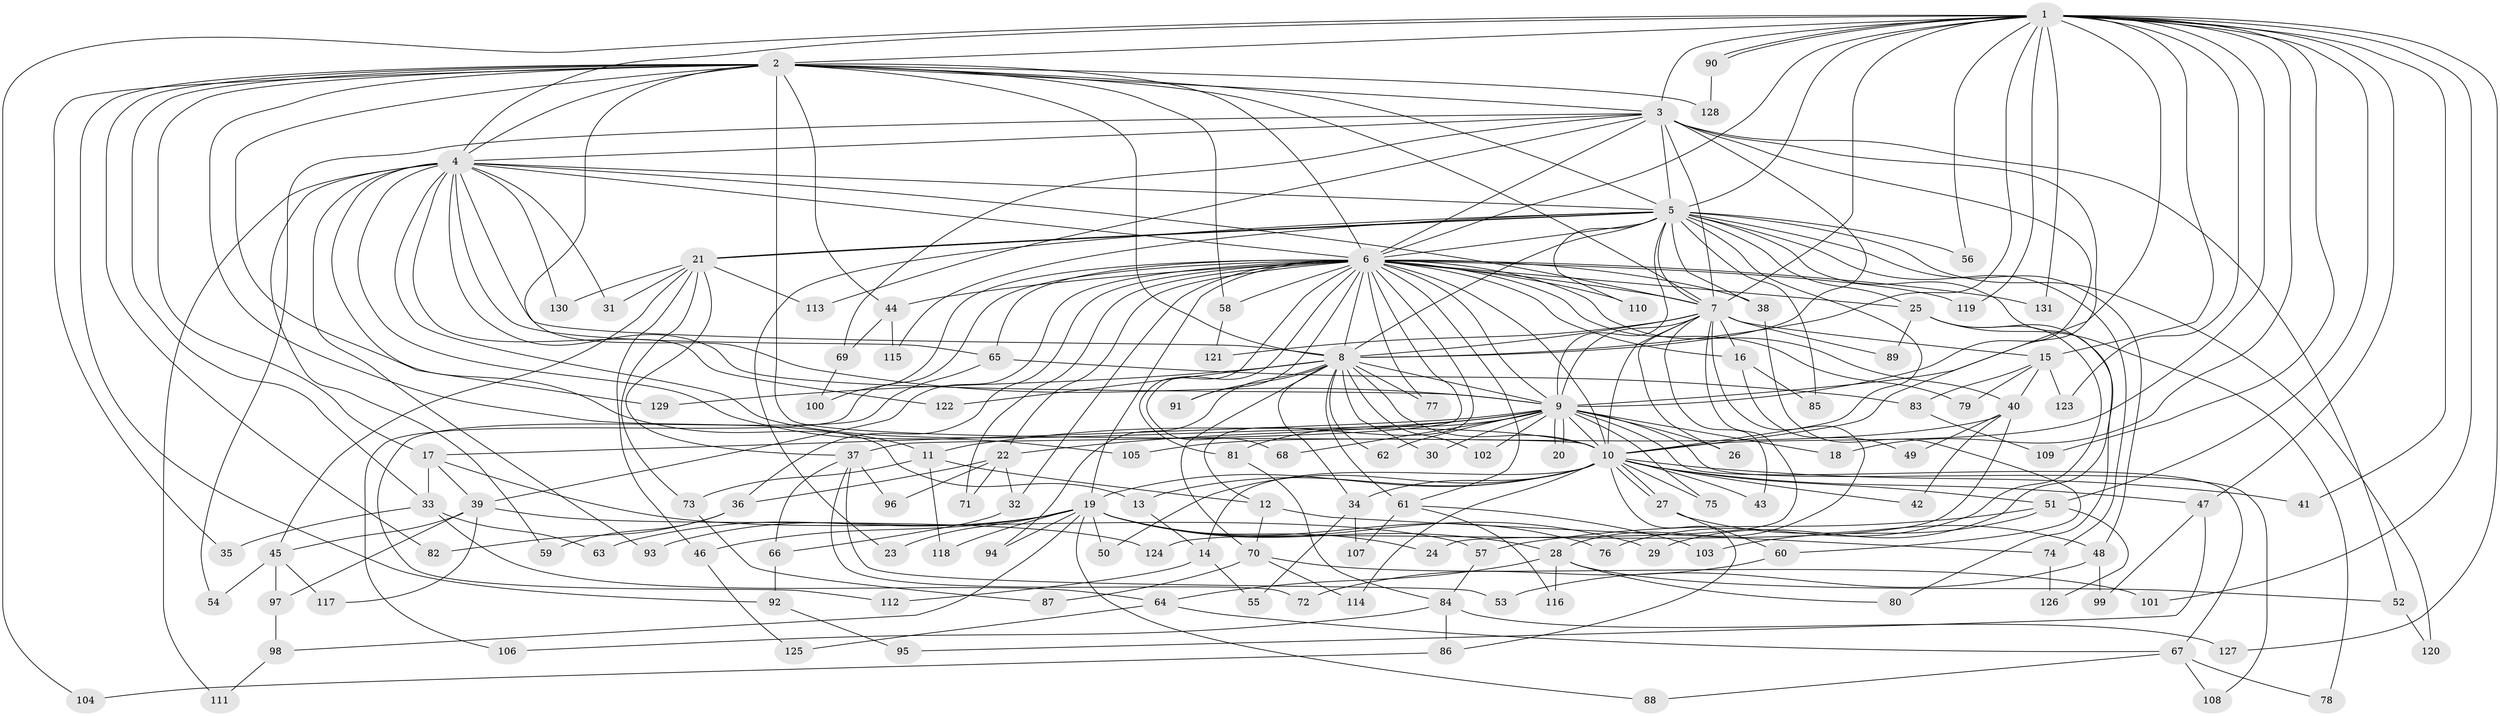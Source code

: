 // Generated by graph-tools (version 1.1) at 2025/25/03/09/25 03:25:45]
// undirected, 131 vertices, 287 edges
graph export_dot {
graph [start="1"]
  node [color=gray90,style=filled];
  1;
  2;
  3;
  4;
  5;
  6;
  7;
  8;
  9;
  10;
  11;
  12;
  13;
  14;
  15;
  16;
  17;
  18;
  19;
  20;
  21;
  22;
  23;
  24;
  25;
  26;
  27;
  28;
  29;
  30;
  31;
  32;
  33;
  34;
  35;
  36;
  37;
  38;
  39;
  40;
  41;
  42;
  43;
  44;
  45;
  46;
  47;
  48;
  49;
  50;
  51;
  52;
  53;
  54;
  55;
  56;
  57;
  58;
  59;
  60;
  61;
  62;
  63;
  64;
  65;
  66;
  67;
  68;
  69;
  70;
  71;
  72;
  73;
  74;
  75;
  76;
  77;
  78;
  79;
  80;
  81;
  82;
  83;
  84;
  85;
  86;
  87;
  88;
  89;
  90;
  91;
  92;
  93;
  94;
  95;
  96;
  97;
  98;
  99;
  100;
  101;
  102;
  103;
  104;
  105;
  106;
  107;
  108;
  109;
  110;
  111;
  112;
  113;
  114;
  115;
  116;
  117;
  118;
  119;
  120;
  121;
  122;
  123;
  124;
  125;
  126;
  127;
  128;
  129;
  130;
  131;
  1 -- 2;
  1 -- 3;
  1 -- 4;
  1 -- 5;
  1 -- 6;
  1 -- 7;
  1 -- 8;
  1 -- 9;
  1 -- 10;
  1 -- 15;
  1 -- 18;
  1 -- 41;
  1 -- 47;
  1 -- 51;
  1 -- 56;
  1 -- 90;
  1 -- 90;
  1 -- 101;
  1 -- 104;
  1 -- 109;
  1 -- 119;
  1 -- 123;
  1 -- 127;
  1 -- 131;
  2 -- 3;
  2 -- 4;
  2 -- 5;
  2 -- 6;
  2 -- 7;
  2 -- 8;
  2 -- 9;
  2 -- 10;
  2 -- 13;
  2 -- 17;
  2 -- 33;
  2 -- 35;
  2 -- 44;
  2 -- 58;
  2 -- 82;
  2 -- 92;
  2 -- 128;
  2 -- 129;
  3 -- 4;
  3 -- 5;
  3 -- 6;
  3 -- 7;
  3 -- 8;
  3 -- 9;
  3 -- 10;
  3 -- 52;
  3 -- 54;
  3 -- 69;
  3 -- 113;
  4 -- 5;
  4 -- 6;
  4 -- 7;
  4 -- 8;
  4 -- 9;
  4 -- 10;
  4 -- 11;
  4 -- 31;
  4 -- 59;
  4 -- 65;
  4 -- 93;
  4 -- 105;
  4 -- 111;
  4 -- 122;
  4 -- 130;
  5 -- 6;
  5 -- 7;
  5 -- 8;
  5 -- 9;
  5 -- 10;
  5 -- 21;
  5 -- 21;
  5 -- 23;
  5 -- 25;
  5 -- 29;
  5 -- 38;
  5 -- 48;
  5 -- 56;
  5 -- 74;
  5 -- 85;
  5 -- 110;
  5 -- 115;
  5 -- 120;
  6 -- 7;
  6 -- 8;
  6 -- 9;
  6 -- 10;
  6 -- 12;
  6 -- 16;
  6 -- 19;
  6 -- 22;
  6 -- 25;
  6 -- 32;
  6 -- 36;
  6 -- 37;
  6 -- 38;
  6 -- 39;
  6 -- 40;
  6 -- 44;
  6 -- 58;
  6 -- 61;
  6 -- 65;
  6 -- 68;
  6 -- 71;
  6 -- 77;
  6 -- 79;
  6 -- 81;
  6 -- 91;
  6 -- 100;
  6 -- 106;
  6 -- 110;
  6 -- 119;
  6 -- 131;
  7 -- 8;
  7 -- 9;
  7 -- 10;
  7 -- 15;
  7 -- 16;
  7 -- 24;
  7 -- 26;
  7 -- 28;
  7 -- 43;
  7 -- 89;
  7 -- 121;
  8 -- 9;
  8 -- 10;
  8 -- 30;
  8 -- 34;
  8 -- 61;
  8 -- 62;
  8 -- 70;
  8 -- 77;
  8 -- 91;
  8 -- 94;
  8 -- 102;
  8 -- 122;
  8 -- 129;
  9 -- 10;
  9 -- 11;
  9 -- 17;
  9 -- 18;
  9 -- 20;
  9 -- 20;
  9 -- 22;
  9 -- 26;
  9 -- 30;
  9 -- 62;
  9 -- 67;
  9 -- 68;
  9 -- 75;
  9 -- 81;
  9 -- 102;
  9 -- 108;
  10 -- 13;
  10 -- 14;
  10 -- 19;
  10 -- 27;
  10 -- 27;
  10 -- 34;
  10 -- 41;
  10 -- 42;
  10 -- 43;
  10 -- 47;
  10 -- 50;
  10 -- 51;
  10 -- 75;
  10 -- 86;
  10 -- 114;
  11 -- 12;
  11 -- 73;
  11 -- 118;
  12 -- 70;
  12 -- 74;
  13 -- 14;
  14 -- 55;
  14 -- 112;
  15 -- 40;
  15 -- 79;
  15 -- 83;
  15 -- 123;
  16 -- 49;
  16 -- 85;
  17 -- 33;
  17 -- 39;
  17 -- 57;
  19 -- 23;
  19 -- 24;
  19 -- 28;
  19 -- 29;
  19 -- 46;
  19 -- 50;
  19 -- 63;
  19 -- 76;
  19 -- 88;
  19 -- 93;
  19 -- 94;
  19 -- 98;
  19 -- 118;
  21 -- 31;
  21 -- 37;
  21 -- 45;
  21 -- 46;
  21 -- 73;
  21 -- 113;
  21 -- 130;
  22 -- 32;
  22 -- 36;
  22 -- 71;
  22 -- 96;
  25 -- 76;
  25 -- 78;
  25 -- 80;
  25 -- 89;
  27 -- 48;
  27 -- 60;
  28 -- 52;
  28 -- 64;
  28 -- 80;
  28 -- 116;
  32 -- 66;
  33 -- 35;
  33 -- 63;
  33 -- 64;
  34 -- 55;
  34 -- 107;
  36 -- 59;
  36 -- 82;
  37 -- 53;
  37 -- 66;
  37 -- 72;
  37 -- 96;
  38 -- 60;
  39 -- 45;
  39 -- 97;
  39 -- 117;
  39 -- 124;
  40 -- 42;
  40 -- 49;
  40 -- 105;
  40 -- 124;
  44 -- 69;
  44 -- 115;
  45 -- 54;
  45 -- 97;
  45 -- 117;
  46 -- 125;
  47 -- 95;
  47 -- 99;
  48 -- 53;
  48 -- 99;
  51 -- 57;
  51 -- 103;
  51 -- 126;
  52 -- 120;
  57 -- 84;
  58 -- 121;
  60 -- 72;
  61 -- 103;
  61 -- 107;
  61 -- 116;
  64 -- 67;
  64 -- 125;
  65 -- 83;
  65 -- 112;
  66 -- 92;
  67 -- 78;
  67 -- 88;
  67 -- 108;
  69 -- 100;
  70 -- 87;
  70 -- 101;
  70 -- 114;
  73 -- 87;
  74 -- 126;
  81 -- 84;
  83 -- 109;
  84 -- 86;
  84 -- 106;
  84 -- 127;
  86 -- 104;
  90 -- 128;
  92 -- 95;
  97 -- 98;
  98 -- 111;
}
